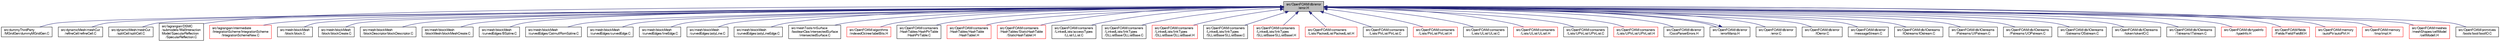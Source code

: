 digraph "src/OpenFOAM/db/error/error.H"
{
  bgcolor="transparent";
  edge [fontname="FreeSans",fontsize="10",labelfontname="FreeSans",labelfontsize="10"];
  node [fontname="FreeSans",fontsize="10",shape=record];
  Node1 [label="src/OpenFOAM/db/error\l/error.H",height=0.2,width=0.4,color="black", fillcolor="grey75", style="filled" fontcolor="black"];
  Node1 -> Node2 [dir="back",color="midnightblue",fontsize="10",style="solid",fontname="FreeSans"];
  Node2 [label="src/dummyThirdParty\l/MGridGen/dummyMGridGen.C",height=0.2,width=0.4,color="black",URL="$a04309.html"];
  Node1 -> Node3 [dir="back",color="midnightblue",fontsize="10",style="solid",fontname="FreeSans"];
  Node3 [label="src/dynamicMesh/meshCut\l/refineCell/refineCell.C",height=0.2,width=0.4,color="black",URL="$a04408.html"];
  Node1 -> Node4 [dir="back",color="midnightblue",fontsize="10",style="solid",fontname="FreeSans"];
  Node4 [label="src/dynamicMesh/meshCut\l/splitCell/splitCell.C",height=0.2,width=0.4,color="black",URL="$a04410.html"];
  Node1 -> Node5 [dir="back",color="midnightblue",fontsize="10",style="solid",fontname="FreeSans"];
  Node5 [label="src/lagrangian/DSMC\l/submodels/WallInteraction\lModel/SpecularReflection\l/SpecularReflection.C",height=0.2,width=0.4,color="black",URL="$a05990.html"];
  Node1 -> Node6 [dir="back",color="midnightblue",fontsize="10",style="solid",fontname="FreeSans"];
  Node6 [label="src/lagrangian/intermediate\l/IntegrationScheme/IntegrationScheme\l/IntegrationSchemeNew.C",height=0.2,width=0.4,color="red",URL="$a06038.html"];
  Node1 -> Node7 [dir="back",color="midnightblue",fontsize="10",style="solid",fontname="FreeSans"];
  Node7 [label="src/mesh/blockMesh\l/block/block.C",height=0.2,width=0.4,color="black",URL="$a06622.html"];
  Node1 -> Node8 [dir="back",color="midnightblue",fontsize="10",style="solid",fontname="FreeSans"];
  Node8 [label="src/mesh/blockMesh\l/block/blockCreate.C",height=0.2,width=0.4,color="black",URL="$a06624.html"];
  Node1 -> Node9 [dir="back",color="midnightblue",fontsize="10",style="solid",fontname="FreeSans"];
  Node9 [label="src/mesh/blockMesh\l/blockDescriptor/blockDescriptor.C",height=0.2,width=0.4,color="black",URL="$a06626.html"];
  Node1 -> Node10 [dir="back",color="midnightblue",fontsize="10",style="solid",fontname="FreeSans"];
  Node10 [label="src/mesh/blockMesh\l/blockMesh/blockMeshCreate.C",height=0.2,width=0.4,color="black",URL="$a06632.html"];
  Node1 -> Node11 [dir="back",color="midnightblue",fontsize="10",style="solid",fontname="FreeSans"];
  Node11 [label="src/mesh/blockMesh\l/curvedEdges/BSpline.C",height=0.2,width=0.4,color="black",URL="$a06637.html"];
  Node1 -> Node12 [dir="back",color="midnightblue",fontsize="10",style="solid",fontname="FreeSans"];
  Node12 [label="src/mesh/blockMesh\l/curvedEdges/CatmullRomSpline.C",height=0.2,width=0.4,color="black",URL="$a06641.html"];
  Node1 -> Node13 [dir="back",color="midnightblue",fontsize="10",style="solid",fontname="FreeSans"];
  Node13 [label="src/mesh/blockMesh\l/curvedEdges/curvedEdge.C",height=0.2,width=0.4,color="black",URL="$a06643.html"];
  Node1 -> Node14 [dir="back",color="midnightblue",fontsize="10",style="solid",fontname="FreeSans"];
  Node14 [label="src/mesh/blockMesh\l/curvedEdges/lineEdge.C",height=0.2,width=0.4,color="black",URL="$a06649.html"];
  Node1 -> Node15 [dir="back",color="midnightblue",fontsize="10",style="solid",fontname="FreeSans"];
  Node15 [label="src/mesh/blockMesh\l/curvedEdges/polyLine.C",height=0.2,width=0.4,color="black",URL="$a06651.html"];
  Node1 -> Node16 [dir="back",color="midnightblue",fontsize="10",style="solid",fontname="FreeSans"];
  Node16 [label="src/mesh/blockMesh\l/curvedEdges/polyLineEdge.C",height=0.2,width=0.4,color="black",URL="$a06653.html"];
  Node1 -> Node17 [dir="back",color="midnightblue",fontsize="10",style="solid",fontname="FreeSans"];
  Node17 [label="src/meshTools/triSurface\l/booleanOps/intersectedSurface\l/intersectedSurface.C",height=0.2,width=0.4,color="black",URL="$a07019.html"];
  Node1 -> Node18 [dir="back",color="midnightblue",fontsize="10",style="solid",fontname="FreeSans"];
  Node18 [label="src/OpenFOAM/algorithms\l/indexedOctree/labelBits.H",height=0.2,width=0.4,color="red",URL="$a07088.html"];
  Node1 -> Node19 [dir="back",color="midnightblue",fontsize="10",style="solid",fontname="FreeSans"];
  Node19 [label="src/OpenFOAM/containers\l/HashTables/HashPtrTable\l/HashPtrTable.C",height=0.2,width=0.4,color="black",URL="$a07110.html"];
  Node1 -> Node20 [dir="back",color="midnightblue",fontsize="10",style="solid",fontname="FreeSans"];
  Node20 [label="src/OpenFOAM/containers\l/HashTables/HashTable\l/HashTableI.H",height=0.2,width=0.4,color="red",URL="$a07118.html"];
  Node1 -> Node21 [dir="back",color="midnightblue",fontsize="10",style="solid",fontname="FreeSans"];
  Node21 [label="src/OpenFOAM/containers\l/HashTables/StaticHashTable\l/StaticHashTableI.H",height=0.2,width=0.4,color="red",URL="$a07125.html"];
  Node1 -> Node22 [dir="back",color="midnightblue",fontsize="10",style="solid",fontname="FreeSans"];
  Node22 [label="src/OpenFOAM/containers\l/LinkedLists/accessTypes\l/LList/LList.C",height=0.2,width=0.4,color="black",URL="$a07132.html"];
  Node1 -> Node23 [dir="back",color="midnightblue",fontsize="10",style="solid",fontname="FreeSans"];
  Node23 [label="src/OpenFOAM/containers\l/LinkedLists/linkTypes\l/DLListBase/DLListBase.C",height=0.2,width=0.4,color="black",URL="$a07141.html"];
  Node1 -> Node24 [dir="back",color="midnightblue",fontsize="10",style="solid",fontname="FreeSans"];
  Node24 [label="src/OpenFOAM/containers\l/LinkedLists/linkTypes\l/DLListBase/DLListBaseI.H",height=0.2,width=0.4,color="red",URL="$a07143.html"];
  Node1 -> Node25 [dir="back",color="midnightblue",fontsize="10",style="solid",fontname="FreeSans"];
  Node25 [label="src/OpenFOAM/containers\l/LinkedLists/linkTypes\l/SLListBase/SLListBase.C",height=0.2,width=0.4,color="black",URL="$a07144.html"];
  Node1 -> Node26 [dir="back",color="midnightblue",fontsize="10",style="solid",fontname="FreeSans"];
  Node26 [label="src/OpenFOAM/containers\l/LinkedLists/linkTypes\l/SLListBase/SLListBaseI.H",height=0.2,width=0.4,color="red",URL="$a07146.html",tooltip="Base singly-linked list. "];
  Node1 -> Node27 [dir="back",color="midnightblue",fontsize="10",style="solid",fontname="FreeSans"];
  Node27 [label="src/OpenFOAM/containers\l/Lists/PackedList/PackedListI.H",height=0.2,width=0.4,color="red",URL="$a07194.html"];
  Node1 -> Node28 [dir="back",color="midnightblue",fontsize="10",style="solid",fontname="FreeSans"];
  Node28 [label="src/OpenFOAM/containers\l/Lists/PtrList/PtrList.C",height=0.2,width=0.4,color="black",URL="$a07195.html"];
  Node1 -> Node29 [dir="back",color="midnightblue",fontsize="10",style="solid",fontname="FreeSans"];
  Node29 [label="src/OpenFOAM/containers\l/Lists/PtrList/PtrListI.H",height=0.2,width=0.4,color="red",URL="$a07197.html"];
  Node1 -> Node30 [dir="back",color="midnightblue",fontsize="10",style="solid",fontname="FreeSans"];
  Node30 [label="src/OpenFOAM/containers\l/Lists/UList/UList.C",height=0.2,width=0.4,color="black",URL="$a07209.html"];
  Node1 -> Node31 [dir="back",color="midnightblue",fontsize="10",style="solid",fontname="FreeSans"];
  Node31 [label="src/OpenFOAM/containers\l/Lists/UList/UListI.H",height=0.2,width=0.4,color="red",URL="$a07211.html"];
  Node1 -> Node32 [dir="back",color="midnightblue",fontsize="10",style="solid",fontname="FreeSans"];
  Node32 [label="src/OpenFOAM/containers\l/Lists/UPtrList/UPtrList.C",height=0.2,width=0.4,color="black",URL="$a07213.html"];
  Node1 -> Node33 [dir="back",color="midnightblue",fontsize="10",style="solid",fontname="FreeSans"];
  Node33 [label="src/OpenFOAM/containers\l/Lists/UPtrList/UPtrListI.H",height=0.2,width=0.4,color="red",URL="$a07215.html"];
  Node1 -> Node34 [dir="back",color="midnightblue",fontsize="10",style="solid",fontname="FreeSans"];
  Node34 [label="src/OpenFOAM/db/error\l/CocoParserErrors.H",height=0.2,width=0.4,color="black",URL="$a07261.html"];
  Node1 -> Node35 [dir="back",color="midnightblue",fontsize="10",style="solid",fontname="FreeSans"];
  Node35 [label="src/OpenFOAM/db/error\l/errorManip.H",height=0.2,width=0.4,color="black",URL="$a07264.html"];
  Node35 -> Node1 [dir="back",color="midnightblue",fontsize="10",style="solid",fontname="FreeSans"];
  Node1 -> Node36 [dir="back",color="midnightblue",fontsize="10",style="solid",fontname="FreeSans"];
  Node36 [label="src/OpenFOAM/db/error\l/error.C",height=0.2,width=0.4,color="black",URL="$a07262.html"];
  Node1 -> Node37 [dir="back",color="midnightblue",fontsize="10",style="solid",fontname="FreeSans"];
  Node37 [label="src/OpenFOAM/db/error\l/IOerror.C",height=0.2,width=0.4,color="black",URL="$a07265.html"];
  Node1 -> Node38 [dir="back",color="midnightblue",fontsize="10",style="solid",fontname="FreeSans"];
  Node38 [label="src/OpenFOAM/db/error\l/messageStream.C",height=0.2,width=0.4,color="black",URL="$a07266.html"];
  Node1 -> Node39 [dir="back",color="midnightblue",fontsize="10",style="solid",fontname="FreeSans"];
  Node39 [label="src/OpenFOAM/db/IOstreams\l/IOstreams/IOstream.C",height=0.2,width=0.4,color="black",URL="$a07318.html"];
  Node1 -> Node40 [dir="back",color="midnightblue",fontsize="10",style="solid",fontname="FreeSans"];
  Node40 [label="src/OpenFOAM/db/IOstreams\l/Pstreams/UIPstream.C",height=0.2,width=0.4,color="black",URL="$a07338.html"];
  Node1 -> Node41 [dir="back",color="midnightblue",fontsize="10",style="solid",fontname="FreeSans"];
  Node41 [label="src/OpenFOAM/db/IOstreams\l/Pstreams/UOPstream.C",height=0.2,width=0.4,color="black",URL="$a07340.html",tooltip="Write primitive and binary block from UOPstream. "];
  Node1 -> Node42 [dir="back",color="midnightblue",fontsize="10",style="solid",fontname="FreeSans"];
  Node42 [label="src/OpenFOAM/db/IOstreams\l/Sstreams/OSstream.C",height=0.2,width=0.4,color="black",URL="$a07350.html"];
  Node1 -> Node43 [dir="back",color="midnightblue",fontsize="10",style="solid",fontname="FreeSans"];
  Node43 [label="src/OpenFOAM/db/IOstreams\l/token/tokenIO.C",height=0.2,width=0.4,color="black",URL="$a07366.html",tooltip="Stream operators for token. "];
  Node1 -> Node44 [dir="back",color="midnightblue",fontsize="10",style="solid",fontname="FreeSans"];
  Node44 [label="src/OpenFOAM/db/IOstreams\l/Tstreams/ITstream.C",height=0.2,width=0.4,color="black",URL="$a07368.html"];
  Node1 -> Node45 [dir="back",color="midnightblue",fontsize="10",style="solid",fontname="FreeSans"];
  Node45 [label="src/OpenFOAM/db/typeInfo\l/typeInfo.H",height=0.2,width=0.4,color="red",URL="$a07403.html"];
  Node1 -> Node46 [dir="back",color="midnightblue",fontsize="10",style="solid",fontname="FreeSans"];
  Node46 [label="src/OpenFOAM/fields\l/Fields/Field/FieldM.H",height=0.2,width=0.4,color="red",URL="$a07486.html",tooltip="High performance macro functions for Field&lt;Type&gt; algebra. These expand using either array element acc..."];
  Node1 -> Node47 [dir="back",color="midnightblue",fontsize="10",style="solid",fontname="FreeSans"];
  Node47 [label="src/OpenFOAM/memory\l/autoPtr/autoPtrI.H",height=0.2,width=0.4,color="red",URL="$a07986.html"];
  Node1 -> Node48 [dir="back",color="midnightblue",fontsize="10",style="solid",fontname="FreeSans"];
  Node48 [label="src/OpenFOAM/memory\l/tmp/tmpI.H",height=0.2,width=0.4,color="red",URL="$a07989.html"];
  Node1 -> Node49 [dir="back",color="midnightblue",fontsize="10",style="solid",fontname="FreeSans"];
  Node49 [label="src/OpenFOAM/meshes\l/meshShapes/cellModel\l/cellModelI.H",height=0.2,width=0.4,color="red",URL="$a08045.html"];
  Node1 -> Node50 [dir="back",color="midnightblue",fontsize="10",style="solid",fontname="FreeSans"];
  Node50 [label="src/OpenFOAM/primitives\l/bools/bool/boolIO.C",height=0.2,width=0.4,color="black",URL="$a08341.html",tooltip="Reads an bool from an input stream, for a given version number and file format. If an ASCII file is b..."];
}
